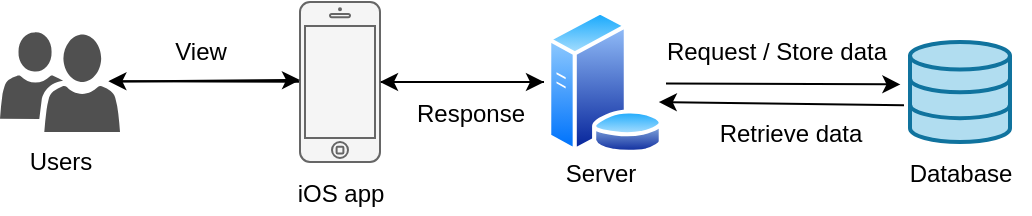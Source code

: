 <mxfile type="github" version="12.2.3" pages="1"><diagram id="LGFERochQ5ykqujCzKt7" name="Page-1"><mxGraphModel grid="1" dx="1024" dy="602" gridSize="10" guides="1" tooltips="1" connect="1" arrows="1" fold="1" page="1" pageScale="1" pageWidth="827" pageHeight="1169" math="0" shadow="0"><root><mxCell id="0"/><mxCell id="1" parent="0"/><mxCell id="q_C-7fOjbAHStHCaVEZu-17" style="edgeStyle=none;rounded=0;orthogonalLoop=1;jettySize=auto;html=1;entryX=0.941;entryY=0.639;entryDx=0;entryDy=0;entryPerimeter=0;exitX=-0.06;exitY=0.632;exitDx=0;exitDy=0;exitPerimeter=0;" source="q_C-7fOjbAHStHCaVEZu-1" parent="1" target="q_C-7fOjbAHStHCaVEZu-10" edge="1"><mxGeometry as="geometry" relative="1"/></mxCell><mxCell id="q_C-7fOjbAHStHCaVEZu-1" value="" style="html=1;verticalLabelPosition=bottom;align=center;labelBackgroundColor=#ffffff;verticalAlign=top;strokeWidth=2;strokeColor=#10739e;shadow=0;dashed=0;shape=mxgraph.ios7.icons.data;fillColor=#b1ddf0;" parent="1" vertex="1"><mxGeometry height="50" width="50" as="geometry" y="300" x="545"/></mxCell><mxCell id="q_C-7fOjbAHStHCaVEZu-15" style="edgeStyle=none;rounded=0;orthogonalLoop=1;jettySize=auto;html=1;entryX=0;entryY=0.5;entryDx=0;entryDy=0;" source="q_C-7fOjbAHStHCaVEZu-2" parent="1" target="q_C-7fOjbAHStHCaVEZu-10" edge="1"><mxGeometry as="geometry" relative="1"/></mxCell><mxCell id="q_C-7fOjbAHStHCaVEZu-24" style="edgeStyle=none;rounded=0;orthogonalLoop=1;jettySize=auto;html=1;entryX=0.903;entryY=0.492;entryDx=0;entryDy=0;entryPerimeter=0;" source="q_C-7fOjbAHStHCaVEZu-2" parent="1" target="q_C-7fOjbAHStHCaVEZu-4" edge="1"><mxGeometry as="geometry" relative="1"/></mxCell><mxCell id="q_C-7fOjbAHStHCaVEZu-2" value="" style="html=1;verticalLabelPosition=bottom;labelBackgroundColor=#ffffff;verticalAlign=top;shadow=0;dashed=0;strokeWidth=1;shape=mxgraph.ios7.misc.iphone;fillColor=#f5f5f5;strokeColor=#666666;fontColor=#333333;" parent="1" vertex="1"><mxGeometry height="80" width="40" as="geometry" y="280" x="240"/></mxCell><mxCell id="q_C-7fOjbAHStHCaVEZu-14" style="rounded=0;orthogonalLoop=1;jettySize=auto;html=1;" source="q_C-7fOjbAHStHCaVEZu-4" parent="1" edge="1"><mxGeometry as="geometry" relative="1"><mxPoint as="targetPoint" y="319" x="240"/></mxGeometry></mxCell><mxCell id="q_C-7fOjbAHStHCaVEZu-4" value="" style="pointerEvents=1;shadow=0;dashed=0;html=1;strokeColor=none;labelPosition=center;verticalLabelPosition=bottom;verticalAlign=top;align=center;fillColor=#505050;shape=mxgraph.mscae.intune.user_group" parent="1" vertex="1"><mxGeometry height="50" width="60" as="geometry" y="295" x="90"/></mxCell><mxCell id="q_C-7fOjbAHStHCaVEZu-6" value="Database" style="text;html=1;resizable=0;autosize=1;align=center;verticalAlign=middle;points=[];fillColor=none;strokeColor=none;rounded=0;" parent="1" vertex="1"><mxGeometry height="20" width="70" as="geometry" y="356" x="535"/></mxCell><mxCell id="q_C-7fOjbAHStHCaVEZu-8" value="Users" style="text;html=1;resizable=0;autosize=1;align=center;verticalAlign=middle;points=[];fillColor=none;strokeColor=none;rounded=0;" parent="1" vertex="1"><mxGeometry height="20" width="50" as="geometry" y="350" x="95"/></mxCell><mxCell id="q_C-7fOjbAHStHCaVEZu-9" value="iOS app" style="text;html=1;resizable=0;autosize=1;align=center;verticalAlign=middle;points=[];fillColor=none;strokeColor=none;rounded=0;" parent="1" vertex="1"><mxGeometry height="20" width="60" as="geometry" y="366" x="230"/></mxCell><mxCell id="q_C-7fOjbAHStHCaVEZu-16" style="rounded=0;orthogonalLoop=1;jettySize=auto;html=1;entryX=-0.096;entryY=0.424;entryDx=0;entryDy=0;entryPerimeter=0;" parent="1" target="q_C-7fOjbAHStHCaVEZu-1" edge="1"><mxGeometry as="geometry" relative="1"><mxPoint as="sourcePoint" y="320.76" x="422.999"/><mxPoint as="targetPoint" y="317" x="540"/></mxGeometry></mxCell><mxCell id="q_C-7fOjbAHStHCaVEZu-18" style="edgeStyle=none;rounded=0;orthogonalLoop=1;jettySize=auto;html=1;" source="q_C-7fOjbAHStHCaVEZu-10" parent="1" edge="1"><mxGeometry as="geometry" relative="1"><mxPoint as="targetPoint" y="320" x="280"/></mxGeometry></mxCell><mxCell id="q_C-7fOjbAHStHCaVEZu-10" value="" style="aspect=fixed;perimeter=ellipsePerimeter;html=1;align=center;shadow=0;dashed=0;spacingTop=3;image;image=img/lib/active_directory/database_server.svg;fillColor=#CCFFFF;gradientColor=none;" parent="1" vertex="1"><mxGeometry height="72" width="61" as="geometry" y="284" x="362"/></mxCell><mxCell id="q_C-7fOjbAHStHCaVEZu-11" value="Server" style="text;html=1;resizable=0;autosize=1;align=center;verticalAlign=middle;points=[];fillColor=none;strokeColor=none;rounded=0;" parent="1" vertex="1"><mxGeometry height="20" width="50" as="geometry" y="356" x="365"/></mxCell><mxCell id="q_C-7fOjbAHStHCaVEZu-19" value="Retrieve data" style="text;html=1;resizable=0;autosize=1;align=center;verticalAlign=middle;points=[];fillColor=none;strokeColor=none;rounded=0;" parent="1" vertex="1"><mxGeometry height="20" width="90" as="geometry" y="336" x="440"/></mxCell><mxCell id="q_C-7fOjbAHStHCaVEZu-20" value="Response" style="text;html=1;resizable=0;autosize=1;align=center;verticalAlign=middle;points=[];fillColor=none;strokeColor=none;rounded=0;" parent="1" vertex="1"><mxGeometry height="20" width="70" as="geometry" y="326" x="290"/></mxCell><mxCell id="q_C-7fOjbAHStHCaVEZu-21" value="Request / Store data" style="text;html=1;resizable=0;autosize=1;align=center;verticalAlign=middle;points=[];fillColor=none;strokeColor=none;rounded=0;" parent="1" vertex="1"><mxGeometry height="20" width="130" as="geometry" y="295" x="413"/></mxCell><mxCell id="q_C-7fOjbAHStHCaVEZu-25" value="View" style="text;html=1;resizable=0;autosize=1;align=center;verticalAlign=middle;points=[];fillColor=none;strokeColor=none;rounded=0;" parent="1" vertex="1"><mxGeometry height="20" width="40" as="geometry" y="295" x="170"/></mxCell></root></mxGraphModel></diagram></mxfile>